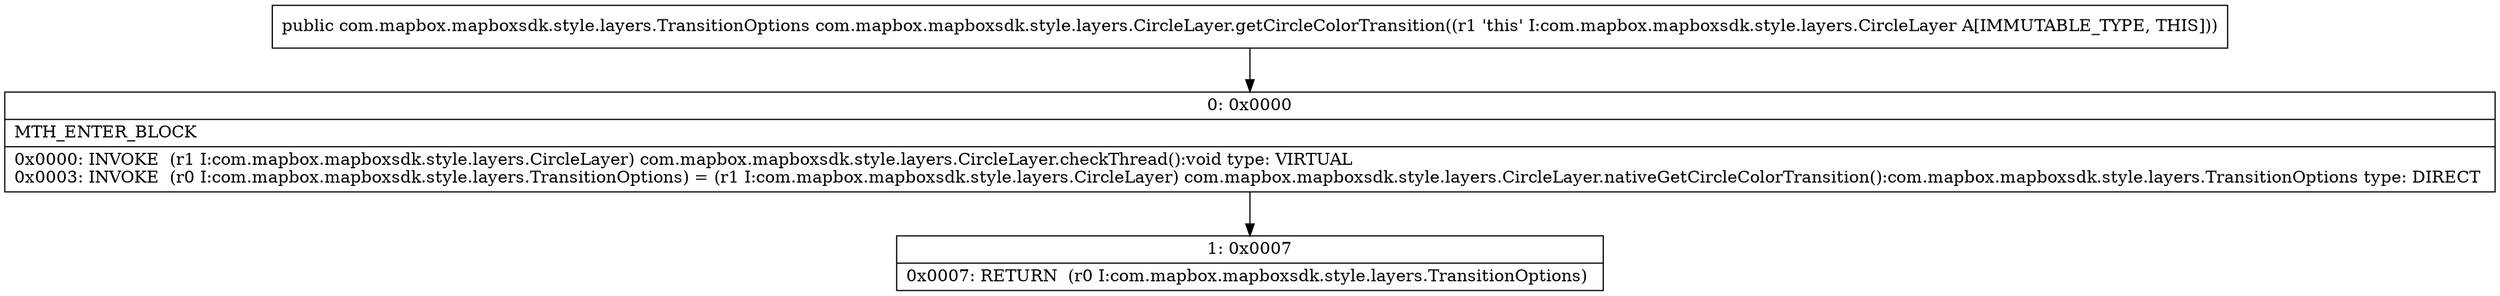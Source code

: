 digraph "CFG forcom.mapbox.mapboxsdk.style.layers.CircleLayer.getCircleColorTransition()Lcom\/mapbox\/mapboxsdk\/style\/layers\/TransitionOptions;" {
Node_0 [shape=record,label="{0\:\ 0x0000|MTH_ENTER_BLOCK\l|0x0000: INVOKE  (r1 I:com.mapbox.mapboxsdk.style.layers.CircleLayer) com.mapbox.mapboxsdk.style.layers.CircleLayer.checkThread():void type: VIRTUAL \l0x0003: INVOKE  (r0 I:com.mapbox.mapboxsdk.style.layers.TransitionOptions) = (r1 I:com.mapbox.mapboxsdk.style.layers.CircleLayer) com.mapbox.mapboxsdk.style.layers.CircleLayer.nativeGetCircleColorTransition():com.mapbox.mapboxsdk.style.layers.TransitionOptions type: DIRECT \l}"];
Node_1 [shape=record,label="{1\:\ 0x0007|0x0007: RETURN  (r0 I:com.mapbox.mapboxsdk.style.layers.TransitionOptions) \l}"];
MethodNode[shape=record,label="{public com.mapbox.mapboxsdk.style.layers.TransitionOptions com.mapbox.mapboxsdk.style.layers.CircleLayer.getCircleColorTransition((r1 'this' I:com.mapbox.mapboxsdk.style.layers.CircleLayer A[IMMUTABLE_TYPE, THIS])) }"];
MethodNode -> Node_0;
Node_0 -> Node_1;
}

